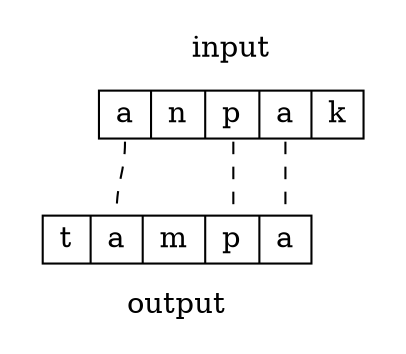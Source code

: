 graph G {
  node [shape=record,height=.25];
  edge [style=dashed];
  subgraph cluster_in {
    label = "input";
    color=white;
    input [label="<a>a|<n>n|<p>p|<a2>a|k"];
  }
  subgraph cluster_out {
    label = "output";
    labelloc=b;
    color=white;
    output [label="t|<a>a|<m>m|<p>p|<a2>a"];
  }
  
  input:p -- output:p;
  input:a -- output:a;
  input:a2 -- output:a2;
}